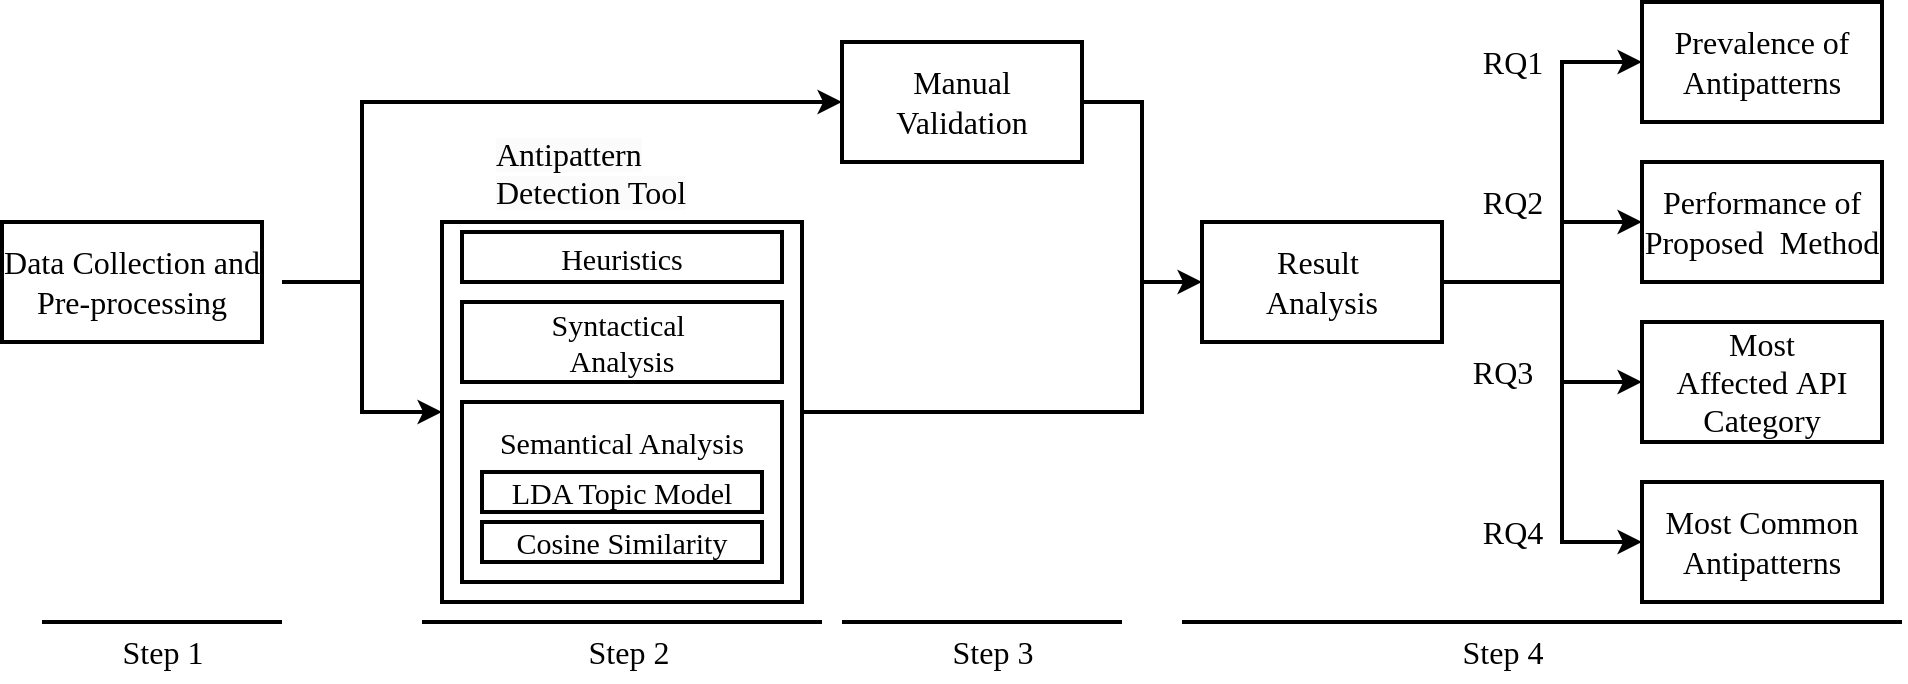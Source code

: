<mxfile version="24.2.1" type="device">
  <diagram name="Page-1" id="SU60sq1JpARpPboAShl4">
    <mxGraphModel dx="880" dy="434" grid="1" gridSize="10" guides="1" tooltips="1" connect="1" arrows="1" fold="1" page="1" pageScale="1" pageWidth="1100" pageHeight="850" math="0" shadow="0">
      <root>
        <mxCell id="0" />
        <mxCell id="1" parent="0" />
        <mxCell id="pmOOVxwG420c-32HkS5u-1" value="&lt;font size=&quot;1&quot; face=&quot;Times New Roman&quot;&gt;&lt;span style=&quot;font-size: 16px;&quot;&gt;Data Collection and Pre-processing&lt;/span&gt;&lt;/font&gt;" style="rounded=0;whiteSpace=wrap;html=1;strokeWidth=2;container=0;fontStyle=0" parent="1" vertex="1">
          <mxGeometry x="70" y="390" width="130" height="60" as="geometry" />
        </mxCell>
        <mxCell id="pmOOVxwG420c-32HkS5u-2" value="&lt;font size=&quot;1&quot; face=&quot;Times New Roman&quot;&gt;&lt;span style=&quot;font-size: 16px;&quot;&gt;&lt;br&gt;&lt;/span&gt;&lt;/font&gt;" style="rounded=0;whiteSpace=wrap;html=1;strokeWidth=2;container=0;fontStyle=0" parent="1" vertex="1">
          <mxGeometry x="290" y="390" width="180" height="190" as="geometry" />
        </mxCell>
        <mxCell id="pmOOVxwG420c-32HkS5u-4" value="&lt;span style=&quot;border-color: var(--border-color); color: rgb(0, 0, 0); font-family: &amp;quot;Times New Roman&amp;quot;; font-style: normal; font-variant-ligatures: normal; font-variant-caps: normal; letter-spacing: normal; orphans: 2; text-align: center; text-indent: 0px; text-transform: none; widows: 2; word-spacing: 0px; -webkit-text-stroke-width: 0px; background-color: rgb(251, 251, 251); text-decoration-thickness: initial; text-decoration-style: initial; text-decoration-color: initial; font-size: 16px;&quot;&gt;Antipattern &lt;br&gt;Detection Tool&lt;br&gt;&lt;/span&gt;" style="text;whiteSpace=wrap;html=1;container=0;strokeWidth=2;fontStyle=0" parent="1" vertex="1">
          <mxGeometry x="315" y="340" width="135" height="40" as="geometry" />
        </mxCell>
        <mxCell id="HHuTXF0BT0n3mswBOlXm-3" value="" style="endArrow=classic;html=1;rounded=0;strokeWidth=2;entryX=0;entryY=0.5;entryDx=0;entryDy=0;fontStyle=0" parent="1" target="SRh0s-oIHB4yDXquQM8V-11" edge="1">
          <mxGeometry width="50" height="50" relative="1" as="geometry">
            <mxPoint x="210" y="420" as="sourcePoint" />
            <mxPoint x="480" y="330" as="targetPoint" />
            <Array as="points">
              <mxPoint x="250" y="420" />
              <mxPoint x="250" y="330" />
            </Array>
          </mxGeometry>
        </mxCell>
        <mxCell id="HHuTXF0BT0n3mswBOlXm-4" value="" style="endArrow=classic;html=1;rounded=0;entryX=0;entryY=0.5;entryDx=0;entryDy=0;strokeWidth=2;fontStyle=0" parent="1" target="pmOOVxwG420c-32HkS5u-2" edge="1">
          <mxGeometry width="50" height="50" relative="1" as="geometry">
            <mxPoint x="250" y="420" as="sourcePoint" />
            <mxPoint x="260" y="460" as="targetPoint" />
            <Array as="points">
              <mxPoint x="250" y="485" />
            </Array>
          </mxGeometry>
        </mxCell>
        <mxCell id="HHuTXF0BT0n3mswBOlXm-6" value="&lt;font size=&quot;1&quot; face=&quot;Times New Roman&quot;&gt;&lt;span style=&quot;font-size: 16px;&quot;&gt;Result&amp;nbsp;&lt;br&gt;Analysis&lt;br&gt;&lt;/span&gt;&lt;/font&gt;" style="rounded=0;whiteSpace=wrap;html=1;strokeWidth=2;container=0;fontStyle=0" parent="1" vertex="1">
          <mxGeometry x="670" y="390" width="120" height="60" as="geometry" />
        </mxCell>
        <mxCell id="HHuTXF0BT0n3mswBOlXm-7" value="" style="endArrow=classic;html=1;rounded=0;entryX=0;entryY=0.5;entryDx=0;entryDy=0;exitX=1;exitY=0.5;exitDx=0;exitDy=0;strokeWidth=2;fontStyle=0" parent="1" source="SRh0s-oIHB4yDXquQM8V-11" target="HHuTXF0BT0n3mswBOlXm-6" edge="1">
          <mxGeometry width="50" height="50" relative="1" as="geometry">
            <mxPoint x="635" y="330" as="sourcePoint" />
            <mxPoint x="530" y="350" as="targetPoint" />
            <Array as="points">
              <mxPoint x="640" y="330" />
              <mxPoint x="640" y="420" />
            </Array>
          </mxGeometry>
        </mxCell>
        <mxCell id="HHuTXF0BT0n3mswBOlXm-9" value="" style="endArrow=none;html=1;rounded=0;strokeWidth=2;fontStyle=0" parent="1" source="pmOOVxwG420c-32HkS5u-2" edge="1">
          <mxGeometry width="50" height="50" relative="1" as="geometry">
            <mxPoint x="650" y="560" as="sourcePoint" />
            <mxPoint x="640" y="420" as="targetPoint" />
            <Array as="points">
              <mxPoint x="640" y="485" />
            </Array>
          </mxGeometry>
        </mxCell>
        <mxCell id="HHuTXF0BT0n3mswBOlXm-10" value="&lt;font size=&quot;1&quot; face=&quot;Times New Roman&quot;&gt;&lt;span style=&quot;font-size: 16px;&quot;&gt;Prevalence of Antipatterns&lt;br&gt;&lt;/span&gt;&lt;/font&gt;" style="rounded=0;whiteSpace=wrap;html=1;strokeWidth=2;container=0;fontStyle=0" parent="1" vertex="1">
          <mxGeometry x="890" y="280" width="120" height="60" as="geometry" />
        </mxCell>
        <mxCell id="HHuTXF0BT0n3mswBOlXm-11" value="&lt;font size=&quot;1&quot; face=&quot;Times New Roman&quot;&gt;&lt;span style=&quot;font-size: 16px;&quot;&gt;Performance of Proposed&amp;nbsp; Method&lt;br&gt;&lt;/span&gt;&lt;/font&gt;" style="rounded=0;whiteSpace=wrap;html=1;strokeWidth=2;container=0;fontStyle=0" parent="1" vertex="1">
          <mxGeometry x="890" y="360" width="120" height="60" as="geometry" />
        </mxCell>
        <mxCell id="HHuTXF0BT0n3mswBOlXm-12" value="&lt;font face=&quot;Times New Roman&quot;&gt;&lt;span style=&quot;font-size: 16px;&quot;&gt;Most A&lt;/span&gt;&lt;span style=&quot;font-size: 16px;&quot;&gt;&lt;span&gt;ffected&lt;/span&gt;&lt;/span&gt;&lt;span style=&quot;font-size: 16px;&quot;&gt;&amp;nbsp;API C&lt;/span&gt;&lt;span style=&quot;font-size: 16px;&quot;&gt;&lt;span&gt;ategory&lt;/span&gt;&lt;/span&gt;&lt;br&gt;&lt;/font&gt;" style="rounded=0;whiteSpace=wrap;html=1;strokeWidth=2;container=0;fontStyle=0" parent="1" vertex="1">
          <mxGeometry x="890" y="440" width="120" height="60" as="geometry" />
        </mxCell>
        <mxCell id="HHuTXF0BT0n3mswBOlXm-13" value="&lt;font size=&quot;1&quot; face=&quot;Times New Roman&quot;&gt;&lt;span style=&quot;font-size: 16px;&quot;&gt;Most Common Antipatterns&lt;br&gt;&lt;/span&gt;&lt;/font&gt;" style="rounded=0;whiteSpace=wrap;html=1;strokeWidth=2;container=0;fontStyle=0" parent="1" vertex="1">
          <mxGeometry x="890" y="520" width="120" height="60" as="geometry" />
        </mxCell>
        <mxCell id="HHuTXF0BT0n3mswBOlXm-14" value="" style="endArrow=none;html=1;rounded=0;strokeWidth=2;fontStyle=0" parent="1" edge="1">
          <mxGeometry width="50" height="50" relative="1" as="geometry">
            <mxPoint x="790" y="420" as="sourcePoint" />
            <mxPoint x="850" y="420" as="targetPoint" />
          </mxGeometry>
        </mxCell>
        <mxCell id="HHuTXF0BT0n3mswBOlXm-21" value="&lt;font size=&quot;1&quot; face=&quot;Times New Roman&quot;&gt;&lt;span style=&quot;font-size: 16px;&quot;&gt;RQ1&lt;/span&gt;&lt;/font&gt;" style="text;html=1;align=center;verticalAlign=middle;resizable=0;points=[];autosize=1;strokeColor=none;fillColor=none;container=0;strokeWidth=2;fontStyle=0" parent="1" vertex="1">
          <mxGeometry x="800" y="295" width="50" height="30" as="geometry" />
        </mxCell>
        <mxCell id="HHuTXF0BT0n3mswBOlXm-22" value="&lt;font face=&quot;Times New Roman&quot;&gt;&lt;span&gt;&lt;font style=&quot;font-size: 16px;&quot;&gt;RQ2&lt;/font&gt;&lt;br&gt;&lt;/span&gt;&lt;/font&gt;" style="text;html=1;align=center;verticalAlign=middle;resizable=0;points=[];autosize=1;strokeColor=none;fillColor=none;container=0;strokeWidth=2;fontStyle=0" parent="1" vertex="1">
          <mxGeometry x="800" y="365" width="50" height="30" as="geometry" />
        </mxCell>
        <mxCell id="HHuTXF0BT0n3mswBOlXm-23" value="&lt;font face=&quot;Times New Roman&quot;&gt;&lt;span&gt;&lt;font style=&quot;font-size: 16px;&quot;&gt;RQ3&lt;/font&gt;&lt;br&gt;&lt;/span&gt;&lt;/font&gt;" style="text;html=1;align=center;verticalAlign=middle;resizable=0;points=[];autosize=1;strokeColor=none;fillColor=none;container=0;strokeWidth=2;fontStyle=0" parent="1" vertex="1">
          <mxGeometry x="795" y="450" width="50" height="30" as="geometry" />
        </mxCell>
        <mxCell id="HHuTXF0BT0n3mswBOlXm-24" value="&lt;font size=&quot;1&quot; face=&quot;Times New Roman&quot;&gt;&lt;span style=&quot;font-size: 16px;&quot;&gt;RQ4&lt;/span&gt;&lt;/font&gt;" style="text;html=1;align=center;verticalAlign=middle;resizable=0;points=[];autosize=1;strokeColor=none;fillColor=none;container=0;strokeWidth=2;fontStyle=0" parent="1" vertex="1">
          <mxGeometry x="800" y="530" width="50" height="30" as="geometry" />
        </mxCell>
        <mxCell id="HHuTXF0BT0n3mswBOlXm-25" value="&lt;font style=&quot;font-size: 15px;&quot; face=&quot;Times New Roman&quot;&gt;&lt;span style=&quot;&quot;&gt;Syntactical&amp;nbsp;&lt;br&gt;Analysis&lt;br&gt;&lt;/span&gt;&lt;/font&gt;" style="rounded=0;whiteSpace=wrap;html=1;strokeWidth=2;container=0;fontStyle=0" parent="1" vertex="1">
          <mxGeometry x="300" y="430" width="160" height="40" as="geometry" />
        </mxCell>
        <mxCell id="HHuTXF0BT0n3mswBOlXm-26" value="&lt;font style=&quot;&quot; face=&quot;Times New Roman&quot;&gt;&lt;span style=&quot;&quot;&gt;&lt;font style=&quot;font-size: 15px;&quot;&gt;Heuristics&lt;/font&gt;&lt;br&gt;&lt;/span&gt;&lt;/font&gt;" style="rounded=0;whiteSpace=wrap;html=1;strokeWidth=2;container=0;fontStyle=0" parent="1" vertex="1">
          <mxGeometry x="300" y="395" width="160" height="25" as="geometry" />
        </mxCell>
        <mxCell id="HHuTXF0BT0n3mswBOlXm-27" value="&lt;font style=&quot;font-size: 11px;&quot; face=&quot;Times New Roman&quot;&gt;&lt;span style=&quot;&quot;&gt;&lt;br&gt;&lt;/span&gt;&lt;/font&gt;" style="rounded=0;whiteSpace=wrap;html=1;strokeWidth=2;container=0;fontStyle=0" parent="1" vertex="1">
          <mxGeometry x="300" y="480" width="160" height="90" as="geometry" />
        </mxCell>
        <mxCell id="HHuTXF0BT0n3mswBOlXm-28" value="&lt;font style=&quot;&quot; face=&quot;Times New Roman&quot;&gt;&lt;span style=&quot;&quot;&gt;&lt;font style=&quot;font-size: 15px;&quot;&gt;LDA Topic Model&lt;/font&gt;&lt;br&gt;&lt;/span&gt;&lt;/font&gt;" style="rounded=0;whiteSpace=wrap;html=1;strokeWidth=2;container=0;fontStyle=0" parent="1" vertex="1">
          <mxGeometry x="310" y="515" width="140" height="20" as="geometry" />
        </mxCell>
        <mxCell id="HHuTXF0BT0n3mswBOlXm-30" value="&lt;font style=&quot;&quot; face=&quot;Times New Roman&quot;&gt;&lt;span style=&quot;&quot;&gt;&lt;font style=&quot;font-size: 15px;&quot;&gt;Semantical Analysis&lt;/font&gt;&lt;br&gt;&lt;/span&gt;&lt;/font&gt;" style="rounded=0;whiteSpace=wrap;html=1;strokeWidth=2;container=0;fillColor=none;strokeColor=none;fontStyle=0" parent="1" vertex="1">
          <mxGeometry x="310" y="490" width="140" height="20" as="geometry" />
        </mxCell>
        <mxCell id="HHuTXF0BT0n3mswBOlXm-38" value="&lt;font size=&quot;1&quot; face=&quot;Times New Roman&quot;&gt;&lt;span style=&quot;font-size: 16px;&quot;&gt;Step 1&lt;/span&gt;&lt;/font&gt;" style="text;html=1;align=center;verticalAlign=middle;resizable=0;points=[];autosize=1;strokeColor=none;fillColor=none;container=0;strokeWidth=2;fontStyle=0" parent="1" vertex="1">
          <mxGeometry x="120" y="590" width="60" height="30" as="geometry" />
        </mxCell>
        <mxCell id="HHuTXF0BT0n3mswBOlXm-40" value="&lt;font size=&quot;1&quot; face=&quot;Times New Roman&quot;&gt;&lt;span style=&quot;font-size: 16px;&quot;&gt;Step 3&lt;/span&gt;&lt;/font&gt;" style="text;html=1;align=center;verticalAlign=middle;resizable=0;points=[];autosize=1;strokeColor=none;fillColor=none;container=0;strokeWidth=2;fontStyle=0" parent="1" vertex="1">
          <mxGeometry x="535" y="590" width="60" height="30" as="geometry" />
        </mxCell>
        <mxCell id="HHuTXF0BT0n3mswBOlXm-41" value="&lt;font size=&quot;1&quot; face=&quot;Times New Roman&quot;&gt;&lt;span style=&quot;font-size: 16px;&quot;&gt;Step 4&lt;/span&gt;&lt;/font&gt;" style="text;html=1;align=center;verticalAlign=middle;resizable=0;points=[];autosize=1;strokeColor=none;fillColor=none;container=0;strokeWidth=2;fontStyle=0" parent="1" vertex="1">
          <mxGeometry x="790" y="590" width="60" height="30" as="geometry" />
        </mxCell>
        <mxCell id="HHuTXF0BT0n3mswBOlXm-57" value="&lt;font size=&quot;1&quot; face=&quot;Times New Roman&quot;&gt;&lt;span style=&quot;font-size: 16px;&quot;&gt;Step 2&lt;br&gt;&lt;/span&gt;&lt;/font&gt;" style="text;html=1;align=center;verticalAlign=middle;resizable=0;points=[];autosize=1;strokeColor=none;fillColor=none;container=0;strokeWidth=2;fontStyle=0" parent="1" vertex="1">
          <mxGeometry x="352.5" y="590" width="60" height="30" as="geometry" />
        </mxCell>
        <mxCell id="HHuTXF0BT0n3mswBOlXm-63" value="&lt;font style=&quot;&quot; face=&quot;Times New Roman&quot;&gt;&lt;span style=&quot;&quot;&gt;&lt;font style=&quot;font-size: 15px;&quot;&gt;Cosine Similarity&lt;/font&gt;&lt;br&gt;&lt;/span&gt;&lt;/font&gt;" style="rounded=0;whiteSpace=wrap;html=1;strokeWidth=2;container=0;fontStyle=0" parent="1" vertex="1">
          <mxGeometry x="310" y="540" width="140" height="20" as="geometry" />
        </mxCell>
        <mxCell id="SRh0s-oIHB4yDXquQM8V-6" value="" style="endArrow=none;html=1;rounded=0;strokeWidth=2;fontStyle=0" parent="1" edge="1">
          <mxGeometry width="50" height="50" relative="1" as="geometry">
            <mxPoint x="90" y="590" as="sourcePoint" />
            <mxPoint x="210" y="590" as="targetPoint" />
          </mxGeometry>
        </mxCell>
        <mxCell id="SRh0s-oIHB4yDXquQM8V-7" value="" style="endArrow=none;html=1;rounded=0;strokeWidth=2;fontStyle=0" parent="1" edge="1">
          <mxGeometry width="50" height="50" relative="1" as="geometry">
            <mxPoint x="280" y="590" as="sourcePoint" />
            <mxPoint x="480" y="590" as="targetPoint" />
          </mxGeometry>
        </mxCell>
        <mxCell id="SRh0s-oIHB4yDXquQM8V-9" value="" style="endArrow=none;html=1;rounded=0;strokeWidth=2;fontStyle=0" parent="1" edge="1">
          <mxGeometry width="50" height="50" relative="1" as="geometry">
            <mxPoint x="490" y="590" as="sourcePoint" />
            <mxPoint x="630" y="590" as="targetPoint" />
          </mxGeometry>
        </mxCell>
        <mxCell id="SRh0s-oIHB4yDXquQM8V-10" value="" style="endArrow=none;html=1;rounded=0;strokeWidth=2;fontStyle=0" parent="1" edge="1">
          <mxGeometry width="50" height="50" relative="1" as="geometry">
            <mxPoint x="660" y="590" as="sourcePoint" />
            <mxPoint x="1020" y="590" as="targetPoint" />
          </mxGeometry>
        </mxCell>
        <mxCell id="SRh0s-oIHB4yDXquQM8V-11" value="&lt;span style=&quot;border-color: var(--border-color); font-family: &amp;quot;Times New Roman&amp;quot;; font-size: 16px;&quot;&gt;Manual Validation&lt;/span&gt;&lt;font size=&quot;1&quot; face=&quot;Times New Roman&quot;&gt;&lt;span style=&quot;font-size: 16px;&quot;&gt;&lt;br&gt;&lt;/span&gt;&lt;/font&gt;" style="rounded=0;whiteSpace=wrap;html=1;strokeWidth=2;container=0;fontStyle=0" parent="1" vertex="1">
          <mxGeometry x="490" y="300" width="120" height="60" as="geometry" />
        </mxCell>
        <mxCell id="SRh0s-oIHB4yDXquQM8V-17" value="" style="endArrow=classic;html=1;rounded=0;strokeWidth=2;entryX=0;entryY=0.5;entryDx=0;entryDy=0;fontStyle=0" parent="1" target="HHuTXF0BT0n3mswBOlXm-10" edge="1">
          <mxGeometry width="50" height="50" relative="1" as="geometry">
            <mxPoint x="850" y="420" as="sourcePoint" />
            <mxPoint x="900" y="370" as="targetPoint" />
            <Array as="points">
              <mxPoint x="850" y="310" />
            </Array>
          </mxGeometry>
        </mxCell>
        <mxCell id="SRh0s-oIHB4yDXquQM8V-19" value="" style="endArrow=classic;html=1;rounded=0;strokeWidth=2;entryX=0;entryY=0.5;entryDx=0;entryDy=0;fontStyle=0" parent="1" target="HHuTXF0BT0n3mswBOlXm-11" edge="1">
          <mxGeometry width="50" height="50" relative="1" as="geometry">
            <mxPoint x="850" y="390" as="sourcePoint" />
            <mxPoint x="900" y="345" as="targetPoint" />
          </mxGeometry>
        </mxCell>
        <mxCell id="SRh0s-oIHB4yDXquQM8V-20" value="" style="endArrow=classic;html=1;rounded=0;strokeWidth=2;entryX=0;entryY=0.5;entryDx=0;entryDy=0;fontStyle=0" parent="1" target="HHuTXF0BT0n3mswBOlXm-13" edge="1">
          <mxGeometry width="50" height="50" relative="1" as="geometry">
            <mxPoint x="850" y="420" as="sourcePoint" />
            <mxPoint x="880" y="550" as="targetPoint" />
            <Array as="points">
              <mxPoint x="850" y="550" />
            </Array>
          </mxGeometry>
        </mxCell>
        <mxCell id="SRh0s-oIHB4yDXquQM8V-21" value="" style="endArrow=classic;html=1;rounded=0;strokeWidth=2;entryX=0;entryY=0.5;entryDx=0;entryDy=0;fontStyle=0" parent="1" target="HHuTXF0BT0n3mswBOlXm-12" edge="1">
          <mxGeometry width="50" height="50" relative="1" as="geometry">
            <mxPoint x="850" y="470" as="sourcePoint" />
            <mxPoint x="900" y="425" as="targetPoint" />
          </mxGeometry>
        </mxCell>
      </root>
    </mxGraphModel>
  </diagram>
</mxfile>
